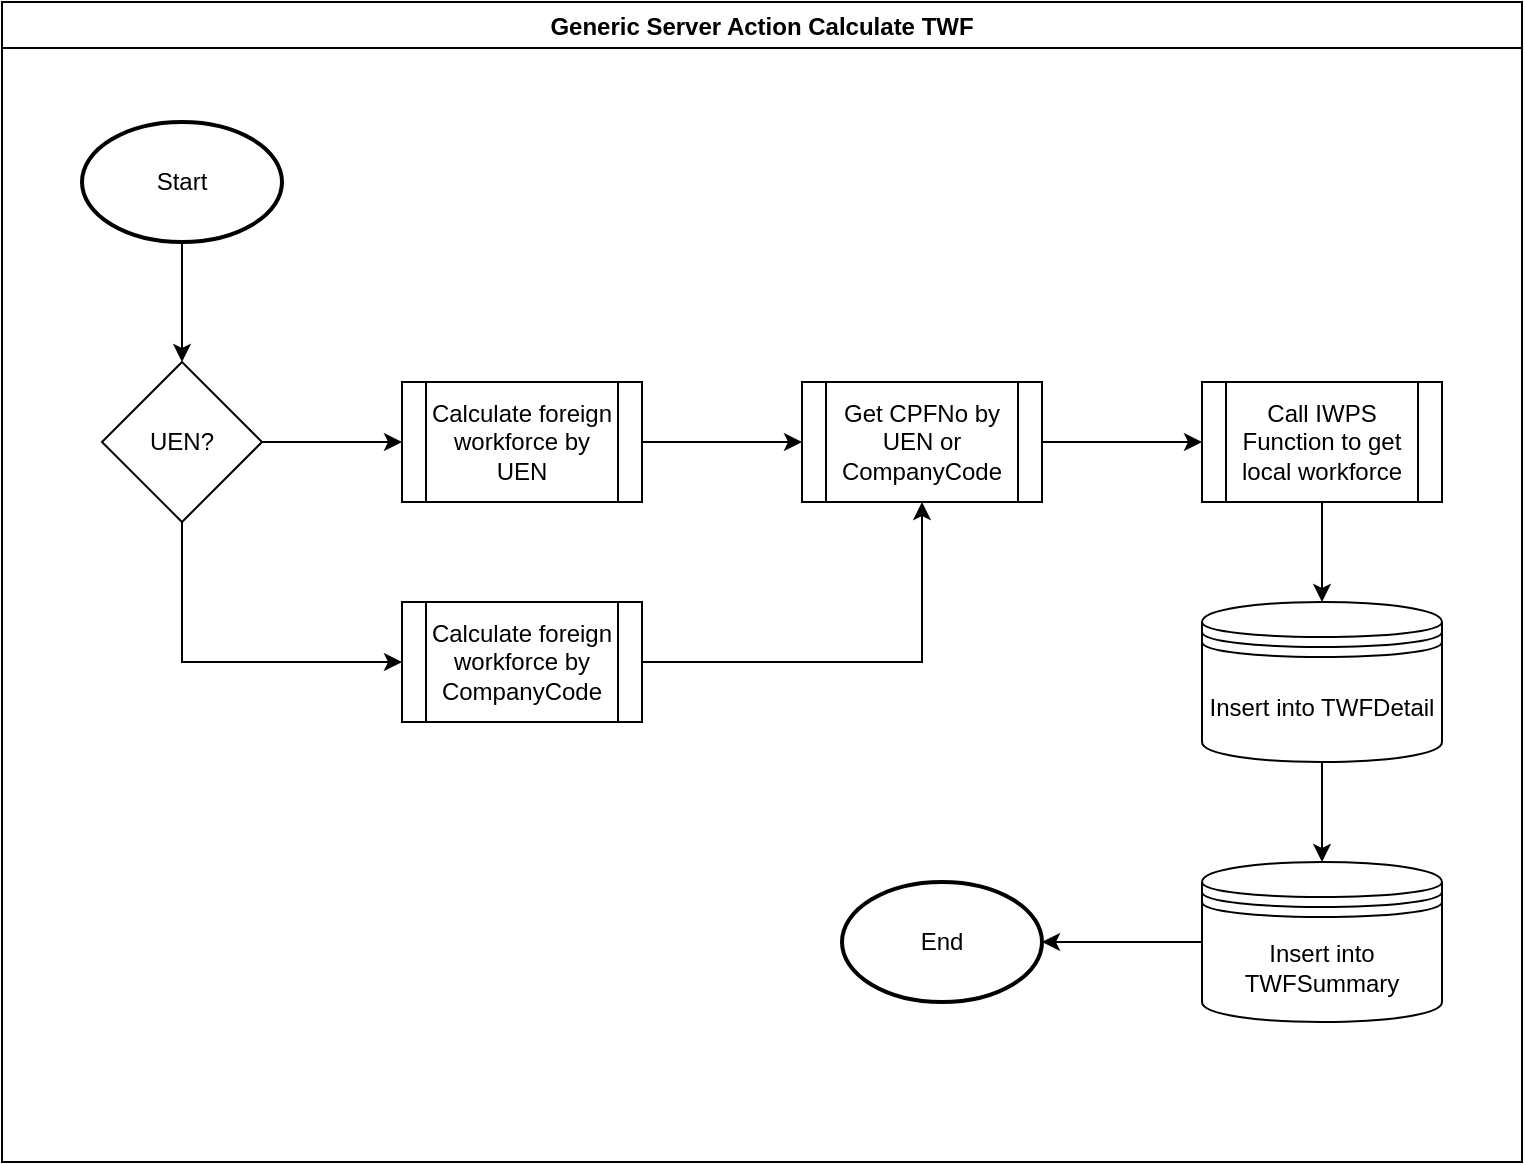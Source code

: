 <mxfile version="20.3.3" type="github">
  <diagram id="piYuKYm90bYbCBnB3B2F" name="Page-1">
    <mxGraphModel dx="924" dy="500" grid="1" gridSize="10" guides="1" tooltips="1" connect="1" arrows="1" fold="1" page="1" pageScale="1" pageWidth="850" pageHeight="1100" math="0" shadow="0">
      <root>
        <mxCell id="0" />
        <mxCell id="1" parent="0" />
        <mxCell id="C6qxF_mmiagfhrfjpzzs-1" value="Generic Server Action Calculate TWF" style="swimlane;" vertex="1" parent="1">
          <mxGeometry x="40" y="20" width="760" height="580" as="geometry" />
        </mxCell>
        <mxCell id="C6qxF_mmiagfhrfjpzzs-9" value="" style="edgeStyle=orthogonalEdgeStyle;rounded=0;orthogonalLoop=1;jettySize=auto;html=1;" edge="1" parent="C6qxF_mmiagfhrfjpzzs-1" source="C6qxF_mmiagfhrfjpzzs-3" target="C6qxF_mmiagfhrfjpzzs-4">
          <mxGeometry relative="1" as="geometry" />
        </mxCell>
        <mxCell id="C6qxF_mmiagfhrfjpzzs-3" value="Start" style="strokeWidth=2;html=1;shape=mxgraph.flowchart.start_1;whiteSpace=wrap;" vertex="1" parent="C6qxF_mmiagfhrfjpzzs-1">
          <mxGeometry x="40" y="60" width="100" height="60" as="geometry" />
        </mxCell>
        <mxCell id="C6qxF_mmiagfhrfjpzzs-7" value="" style="edgeStyle=orthogonalEdgeStyle;rounded=0;orthogonalLoop=1;jettySize=auto;html=1;" edge="1" parent="C6qxF_mmiagfhrfjpzzs-1" source="C6qxF_mmiagfhrfjpzzs-4" target="C6qxF_mmiagfhrfjpzzs-5">
          <mxGeometry relative="1" as="geometry" />
        </mxCell>
        <mxCell id="C6qxF_mmiagfhrfjpzzs-8" style="edgeStyle=orthogonalEdgeStyle;rounded=0;orthogonalLoop=1;jettySize=auto;html=1;exitX=0.5;exitY=1;exitDx=0;exitDy=0;entryX=0;entryY=0.5;entryDx=0;entryDy=0;" edge="1" parent="C6qxF_mmiagfhrfjpzzs-1" source="C6qxF_mmiagfhrfjpzzs-4" target="C6qxF_mmiagfhrfjpzzs-6">
          <mxGeometry relative="1" as="geometry" />
        </mxCell>
        <mxCell id="C6qxF_mmiagfhrfjpzzs-4" value="UEN?" style="rhombus;whiteSpace=wrap;html=1;" vertex="1" parent="C6qxF_mmiagfhrfjpzzs-1">
          <mxGeometry x="50" y="180" width="80" height="80" as="geometry" />
        </mxCell>
        <mxCell id="C6qxF_mmiagfhrfjpzzs-12" value="" style="edgeStyle=orthogonalEdgeStyle;rounded=0;orthogonalLoop=1;jettySize=auto;html=1;" edge="1" parent="C6qxF_mmiagfhrfjpzzs-1" source="C6qxF_mmiagfhrfjpzzs-5" target="C6qxF_mmiagfhrfjpzzs-11">
          <mxGeometry relative="1" as="geometry" />
        </mxCell>
        <mxCell id="C6qxF_mmiagfhrfjpzzs-5" value="Calculate foreign workforce by UEN" style="shape=process;whiteSpace=wrap;html=1;backgroundOutline=1;" vertex="1" parent="C6qxF_mmiagfhrfjpzzs-1">
          <mxGeometry x="200" y="190" width="120" height="60" as="geometry" />
        </mxCell>
        <mxCell id="C6qxF_mmiagfhrfjpzzs-13" style="edgeStyle=orthogonalEdgeStyle;rounded=0;orthogonalLoop=1;jettySize=auto;html=1;exitX=1;exitY=0.5;exitDx=0;exitDy=0;entryX=0.5;entryY=1;entryDx=0;entryDy=0;" edge="1" parent="C6qxF_mmiagfhrfjpzzs-1" source="C6qxF_mmiagfhrfjpzzs-6" target="C6qxF_mmiagfhrfjpzzs-11">
          <mxGeometry relative="1" as="geometry" />
        </mxCell>
        <mxCell id="C6qxF_mmiagfhrfjpzzs-6" value="Calculate foreign workforce by CompanyCode" style="shape=process;whiteSpace=wrap;html=1;backgroundOutline=1;" vertex="1" parent="C6qxF_mmiagfhrfjpzzs-1">
          <mxGeometry x="200" y="300" width="120" height="60" as="geometry" />
        </mxCell>
        <mxCell id="C6qxF_mmiagfhrfjpzzs-16" value="" style="edgeStyle=orthogonalEdgeStyle;rounded=0;orthogonalLoop=1;jettySize=auto;html=1;" edge="1" parent="C6qxF_mmiagfhrfjpzzs-1" source="C6qxF_mmiagfhrfjpzzs-10" target="C6qxF_mmiagfhrfjpzzs-15">
          <mxGeometry relative="1" as="geometry" />
        </mxCell>
        <mxCell id="C6qxF_mmiagfhrfjpzzs-10" value="Call IWPS Function to get local workforce" style="shape=process;whiteSpace=wrap;html=1;backgroundOutline=1;" vertex="1" parent="C6qxF_mmiagfhrfjpzzs-1">
          <mxGeometry x="600" y="190" width="120" height="60" as="geometry" />
        </mxCell>
        <mxCell id="C6qxF_mmiagfhrfjpzzs-14" value="" style="edgeStyle=orthogonalEdgeStyle;rounded=0;orthogonalLoop=1;jettySize=auto;html=1;" edge="1" parent="C6qxF_mmiagfhrfjpzzs-1" source="C6qxF_mmiagfhrfjpzzs-11" target="C6qxF_mmiagfhrfjpzzs-10">
          <mxGeometry relative="1" as="geometry" />
        </mxCell>
        <mxCell id="C6qxF_mmiagfhrfjpzzs-11" value="Get CPFNo by UEN or CompanyCode" style="shape=process;whiteSpace=wrap;html=1;backgroundOutline=1;" vertex="1" parent="C6qxF_mmiagfhrfjpzzs-1">
          <mxGeometry x="400" y="190" width="120" height="60" as="geometry" />
        </mxCell>
        <mxCell id="C6qxF_mmiagfhrfjpzzs-18" value="" style="edgeStyle=orthogonalEdgeStyle;rounded=0;orthogonalLoop=1;jettySize=auto;html=1;" edge="1" parent="C6qxF_mmiagfhrfjpzzs-1" source="C6qxF_mmiagfhrfjpzzs-15" target="C6qxF_mmiagfhrfjpzzs-17">
          <mxGeometry relative="1" as="geometry" />
        </mxCell>
        <mxCell id="C6qxF_mmiagfhrfjpzzs-15" value="Insert into TWFDetail" style="shape=datastore;whiteSpace=wrap;html=1;" vertex="1" parent="C6qxF_mmiagfhrfjpzzs-1">
          <mxGeometry x="600" y="300" width="120" height="80" as="geometry" />
        </mxCell>
        <mxCell id="C6qxF_mmiagfhrfjpzzs-20" value="" style="edgeStyle=orthogonalEdgeStyle;rounded=0;orthogonalLoop=1;jettySize=auto;html=1;" edge="1" parent="C6qxF_mmiagfhrfjpzzs-1" source="C6qxF_mmiagfhrfjpzzs-17" target="C6qxF_mmiagfhrfjpzzs-19">
          <mxGeometry relative="1" as="geometry" />
        </mxCell>
        <mxCell id="C6qxF_mmiagfhrfjpzzs-17" value="Insert into TWFSummary" style="shape=datastore;whiteSpace=wrap;html=1;" vertex="1" parent="C6qxF_mmiagfhrfjpzzs-1">
          <mxGeometry x="600" y="430" width="120" height="80" as="geometry" />
        </mxCell>
        <mxCell id="C6qxF_mmiagfhrfjpzzs-19" value="End" style="strokeWidth=2;html=1;shape=mxgraph.flowchart.start_1;whiteSpace=wrap;" vertex="1" parent="C6qxF_mmiagfhrfjpzzs-1">
          <mxGeometry x="420" y="440" width="100" height="60" as="geometry" />
        </mxCell>
      </root>
    </mxGraphModel>
  </diagram>
</mxfile>

